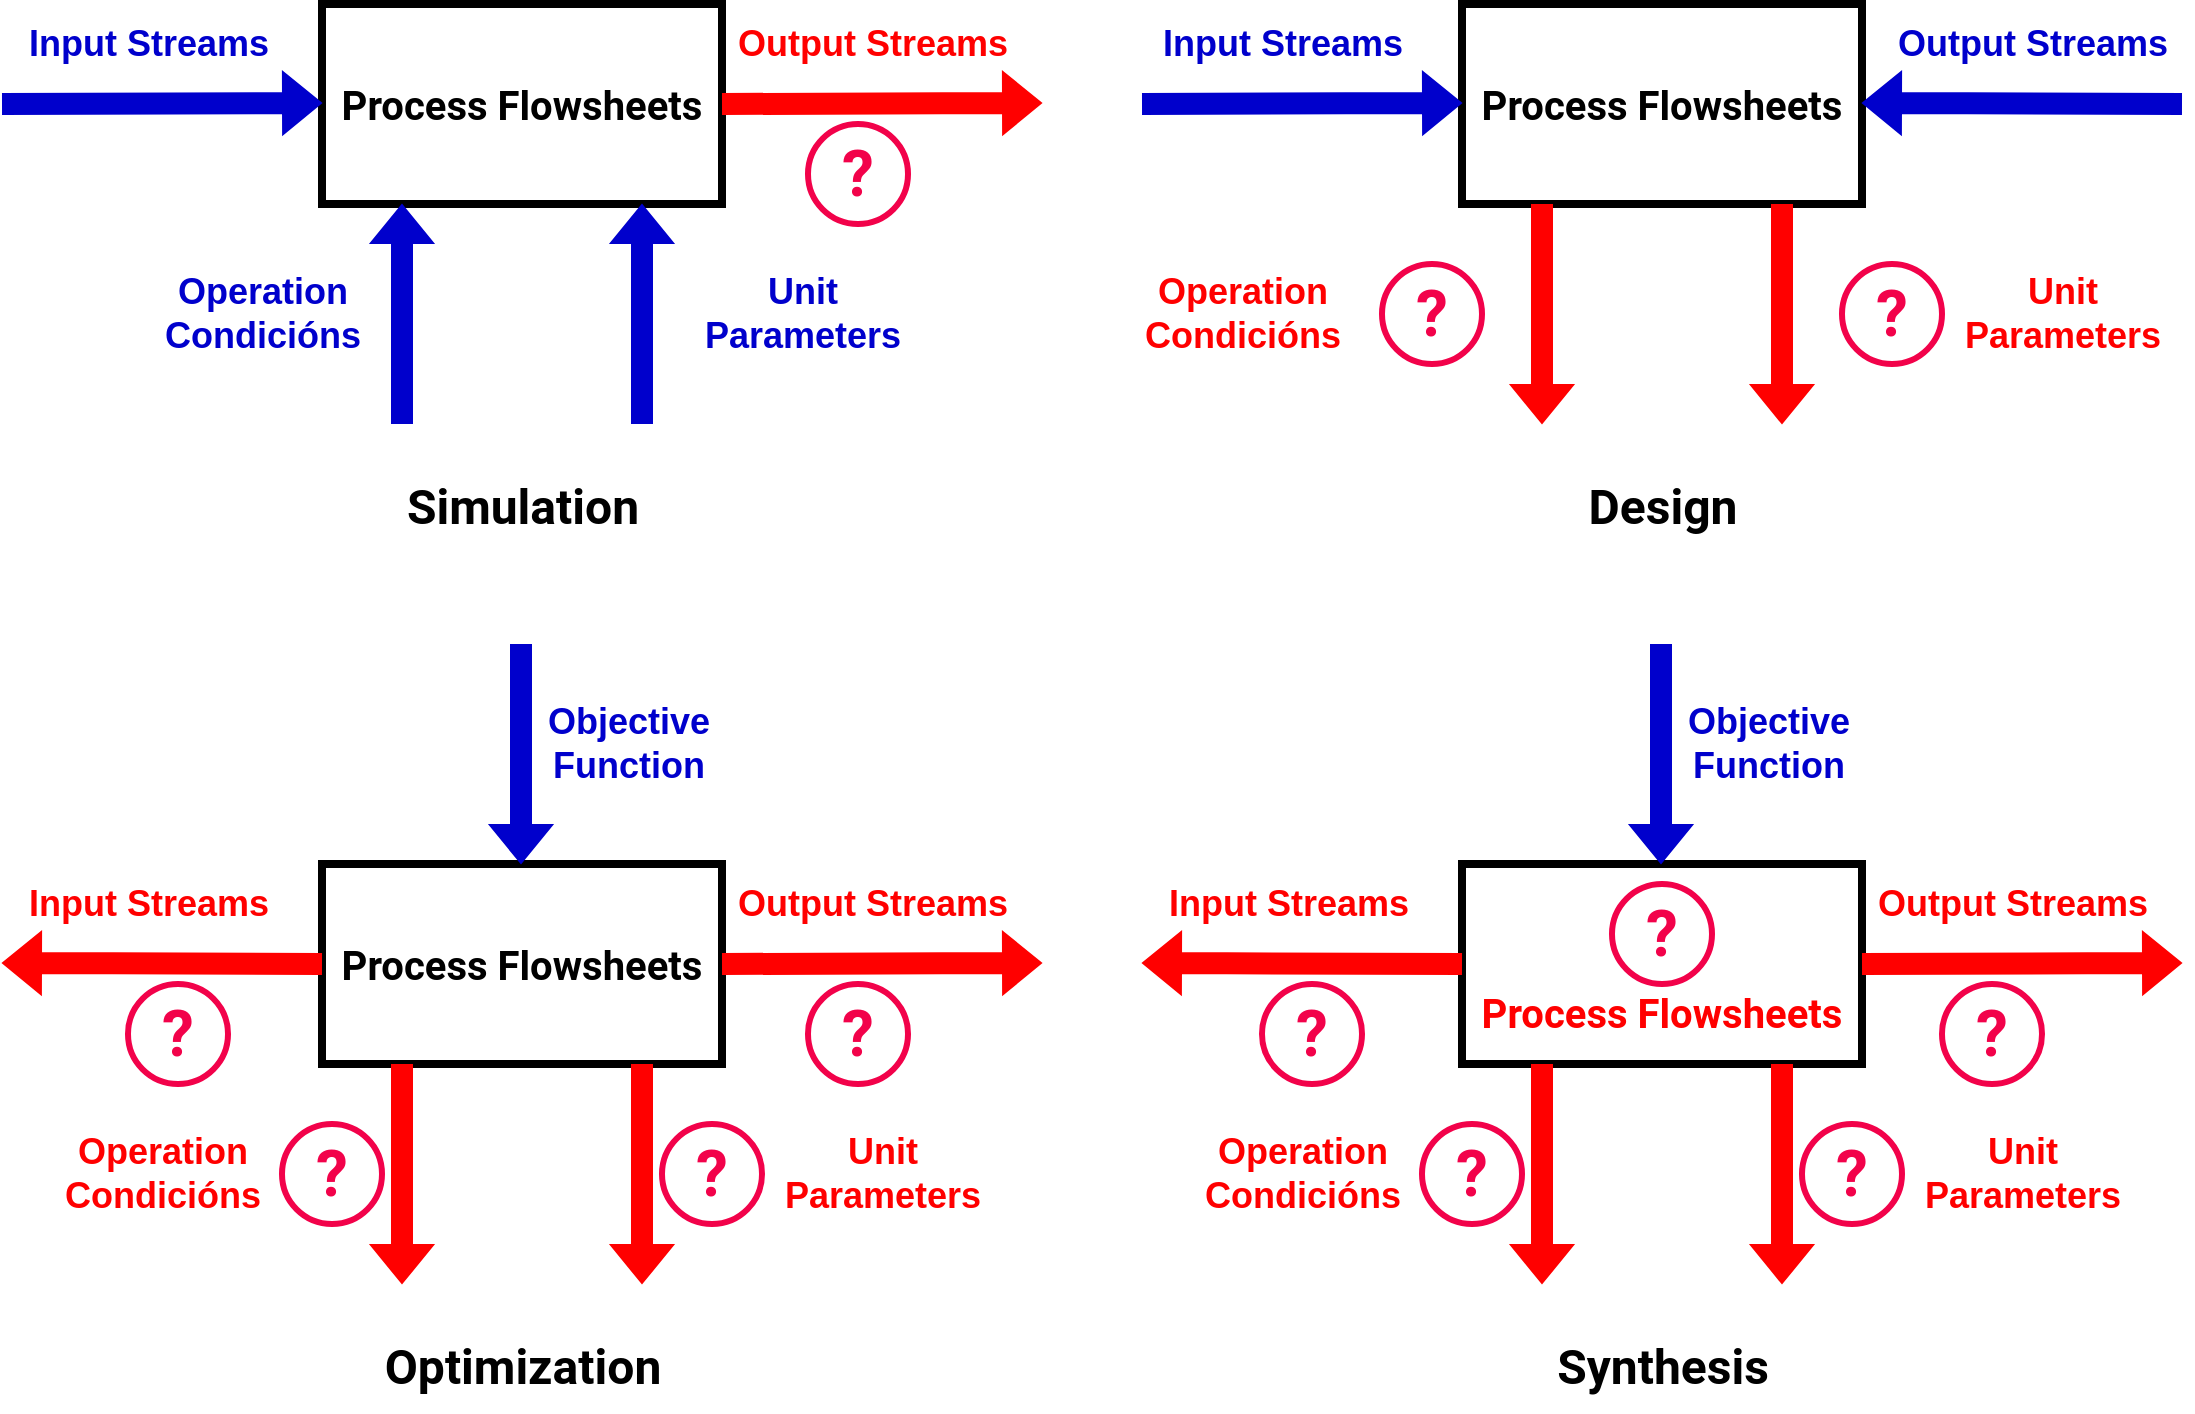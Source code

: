 <mxfile version="20.8.16" type="device"><diagram name="Página-1" id="pTVDhP8jEHn9viKis1j6"><mxGraphModel dx="1218" dy="1188" grid="1" gridSize="10" guides="1" tooltips="1" connect="1" arrows="1" fold="1" page="1" pageScale="1" pageWidth="1169" pageHeight="827" math="0" shadow="0"><root><mxCell id="0"/><mxCell id="1" parent="0"/><mxCell id="nzPaLg34RYbGuLbWeOjy-1" value="&lt;font size=&quot;1&quot; style=&quot;&quot; data-font-src=&quot;https://fonts.googleapis.com/css?family=Roboto&quot; face=&quot;Roboto&quot;&gt;&lt;b style=&quot;font-size: 20px;&quot;&gt;Process Flowsheets&lt;/b&gt;&lt;/font&gt;" style="rounded=0;whiteSpace=wrap;html=1;strokeWidth=4;" vertex="1" parent="1"><mxGeometry x="197" y="80" width="200" height="100" as="geometry"/></mxCell><mxCell id="nzPaLg34RYbGuLbWeOjy-3" value="&lt;font size=&quot;1&quot; style=&quot;&quot; data-font-src=&quot;https://fonts.googleapis.com/css?family=Roboto&quot; face=&quot;Roboto&quot;&gt;&lt;b style=&quot;font-size: 20px;&quot;&gt;Process Flowsheets&lt;/b&gt;&lt;/font&gt;" style="rounded=0;whiteSpace=wrap;html=1;strokeWidth=4;" vertex="1" parent="1"><mxGeometry x="767" y="80" width="200" height="100" as="geometry"/></mxCell><mxCell id="nzPaLg34RYbGuLbWeOjy-6" value="" style="shape=flexArrow;endArrow=classic;html=1;rounded=0;fontSize=17;fillColor=#0000CC;strokeColor=#0000CC;" edge="1" parent="1"><mxGeometry width="50" height="50" relative="1" as="geometry"><mxPoint x="37" y="130" as="sourcePoint"/><mxPoint x="197" y="129.5" as="targetPoint"/></mxGeometry></mxCell><mxCell id="nzPaLg34RYbGuLbWeOjy-8" value="&lt;font color=&quot;#0000cc&quot; style=&quot;font-size: 18px;&quot;&gt;&lt;b&gt;Input Streams&lt;/b&gt;&lt;/font&gt;" style="text;html=1;align=center;verticalAlign=middle;resizable=0;points=[];autosize=1;strokeColor=none;fillColor=none;fontSize=17;" vertex="1" parent="1"><mxGeometry x="40" y="80" width="140" height="40" as="geometry"/></mxCell><mxCell id="nzPaLg34RYbGuLbWeOjy-14" value="&lt;font color=&quot;#0000cc&quot; style=&quot;font-size: 18px;&quot;&gt;&lt;b&gt;Input Streams&lt;/b&gt;&lt;/font&gt;" style="text;html=1;align=center;verticalAlign=middle;resizable=0;points=[];autosize=1;strokeColor=none;fillColor=none;fontSize=17;" vertex="1" parent="1"><mxGeometry x="607" y="80" width="140" height="40" as="geometry"/></mxCell><mxCell id="nzPaLg34RYbGuLbWeOjy-15" value="" style="shape=flexArrow;endArrow=classic;html=1;rounded=0;fontSize=17;fillColor=#0000CC;strokeColor=#0000CC;" edge="1" parent="1"><mxGeometry width="50" height="50" relative="1" as="geometry"><mxPoint x="607" y="130" as="sourcePoint"/><mxPoint x="767" y="129.5" as="targetPoint"/></mxGeometry></mxCell><mxCell id="nzPaLg34RYbGuLbWeOjy-16" value="" style="shape=flexArrow;endArrow=classic;html=1;rounded=0;fontSize=17;fillColor=#0000CC;strokeColor=#0000CC;" edge="1" parent="1"><mxGeometry width="50" height="50" relative="1" as="geometry"><mxPoint x="1127" y="130" as="sourcePoint"/><mxPoint x="967" y="129.5" as="targetPoint"/></mxGeometry></mxCell><mxCell id="nzPaLg34RYbGuLbWeOjy-17" value="" style="shape=flexArrow;endArrow=classic;html=1;rounded=0;fontSize=17;fillColor=#FF0000;strokeColor=#FF0000;" edge="1" parent="1"><mxGeometry width="50" height="50" relative="1" as="geometry"><mxPoint x="397" y="130" as="sourcePoint"/><mxPoint x="557" y="129.5" as="targetPoint"/></mxGeometry></mxCell><mxCell id="nzPaLg34RYbGuLbWeOjy-18" value="&lt;font size=&quot;1&quot; data-font-src=&quot;https://fonts.googleapis.com/css?family=Roboto&quot; face=&quot;Roboto&quot; style=&quot;&quot;&gt;&lt;b style=&quot;font-size: 32px;&quot;&gt;?&lt;/b&gt;&lt;/font&gt;" style="ellipse;whiteSpace=wrap;html=1;aspect=fixed;fontSize=24;fontColor=#f2024a;strokeColor=#f2024a;strokeWidth=3;" vertex="1" parent="1"><mxGeometry x="440" y="140" width="50" height="50" as="geometry"/></mxCell><mxCell id="nzPaLg34RYbGuLbWeOjy-21" value="&lt;font size=&quot;1&quot; data-font-src=&quot;https://fonts.googleapis.com/css?family=Roboto&quot; face=&quot;Roboto&quot; style=&quot;&quot;&gt;&lt;b style=&quot;font-size: 32px;&quot;&gt;?&lt;/b&gt;&lt;/font&gt;" style="ellipse;whiteSpace=wrap;html=1;aspect=fixed;fontSize=24;fontColor=#f2024a;strokeColor=#f2024a;strokeWidth=3;" vertex="1" parent="1"><mxGeometry x="957" y="210" width="50" height="50" as="geometry"/></mxCell><mxCell id="nzPaLg34RYbGuLbWeOjy-22" value="&lt;font size=&quot;1&quot; data-font-src=&quot;https://fonts.googleapis.com/css?family=Roboto&quot; face=&quot;Roboto&quot; style=&quot;&quot;&gt;&lt;b style=&quot;font-size: 32px;&quot;&gt;?&lt;/b&gt;&lt;/font&gt;" style="ellipse;whiteSpace=wrap;html=1;aspect=fixed;fontSize=24;fontColor=#f2024a;strokeColor=#f2024a;strokeWidth=3;" vertex="1" parent="1"><mxGeometry x="727" y="210" width="50" height="50" as="geometry"/></mxCell><mxCell id="nzPaLg34RYbGuLbWeOjy-23" value="" style="shape=flexArrow;endArrow=classic;html=1;rounded=0;strokeColor=#0000CC;fontFamily=Roboto;fontSource=https%3A%2F%2Ffonts.googleapis.com%2Fcss%3Ffamily%3DRoboto;fontSize=32;fontColor=#0000CC;fillColor=#0000CC;labelBackgroundColor=#0000CC;" edge="1" parent="1"><mxGeometry width="50" height="50" relative="1" as="geometry"><mxPoint x="237" y="290" as="sourcePoint"/><mxPoint x="237" y="180" as="targetPoint"/></mxGeometry></mxCell><mxCell id="nzPaLg34RYbGuLbWeOjy-25" value="&lt;font color=&quot;#ff0000&quot; style=&quot;font-size: 18px;&quot;&gt;&lt;b&gt;Output Streams&lt;/b&gt;&lt;/font&gt;" style="text;html=1;align=center;verticalAlign=middle;resizable=0;points=[];autosize=1;strokeColor=none;fillColor=none;fontSize=17;" vertex="1" parent="1"><mxGeometry x="392" y="80" width="160" height="40" as="geometry"/></mxCell><mxCell id="nzPaLg34RYbGuLbWeOjy-26" value="&lt;font color=&quot;#0000cc&quot; style=&quot;font-size: 18px;&quot;&gt;&lt;b&gt;Output Streams&lt;/b&gt;&lt;/font&gt;" style="text;html=1;align=center;verticalAlign=middle;resizable=0;points=[];autosize=1;strokeColor=none;fillColor=none;fontSize=17;" vertex="1" parent="1"><mxGeometry x="972" y="80" width="160" height="40" as="geometry"/></mxCell><mxCell id="nzPaLg34RYbGuLbWeOjy-27" value="" style="shape=flexArrow;endArrow=classic;html=1;rounded=0;strokeColor=#0000CC;fontFamily=Roboto;fontSource=https%3A%2F%2Ffonts.googleapis.com%2Fcss%3Ffamily%3DRoboto;fontSize=32;fontColor=#0000CC;fillColor=#0000CC;labelBackgroundColor=#0000CC;" edge="1" parent="1"><mxGeometry width="50" height="50" relative="1" as="geometry"><mxPoint x="357" y="290" as="sourcePoint"/><mxPoint x="357" y="180" as="targetPoint"/></mxGeometry></mxCell><mxCell id="nzPaLg34RYbGuLbWeOjy-28" value="&lt;b&gt;&lt;font style=&quot;font-size: 24px;&quot;&gt;Simulation&lt;/font&gt;&lt;/b&gt;" style="text;html=1;align=center;verticalAlign=middle;resizable=0;points=[];autosize=1;strokeColor=none;fillColor=none;fontSize=32;fontFamily=Roboto;fontColor=#000000;" vertex="1" parent="1"><mxGeometry x="227" y="304" width="140" height="50" as="geometry"/></mxCell><mxCell id="nzPaLg34RYbGuLbWeOjy-29" value="&lt;b&gt;&lt;font style=&quot;font-size: 24px;&quot;&gt;Design&lt;/font&gt;&lt;/b&gt;" style="text;html=1;align=center;verticalAlign=middle;resizable=0;points=[];autosize=1;strokeColor=none;fillColor=none;fontSize=32;fontFamily=Roboto;fontColor=#000000;" vertex="1" parent="1"><mxGeometry x="817" y="304" width="100" height="50" as="geometry"/></mxCell><mxCell id="nzPaLg34RYbGuLbWeOjy-30" value="" style="shape=flexArrow;endArrow=classic;html=1;rounded=0;strokeColor=#FF0000;fontFamily=Roboto;fontSource=https%3A%2F%2Ffonts.googleapis.com%2Fcss%3Ffamily%3DRoboto;fontSize=32;fontColor=#0000CC;fillColor=#FF0000;labelBackgroundColor=#0000CC;" edge="1" parent="1"><mxGeometry width="50" height="50" relative="1" as="geometry"><mxPoint x="807" y="180" as="sourcePoint"/><mxPoint x="807" y="290" as="targetPoint"/></mxGeometry></mxCell><mxCell id="nzPaLg34RYbGuLbWeOjy-31" value="" style="shape=flexArrow;endArrow=classic;html=1;rounded=0;strokeColor=#FF0000;fontFamily=Roboto;fontSource=https%3A%2F%2Ffonts.googleapis.com%2Fcss%3Ffamily%3DRoboto;fontSize=32;fontColor=#0000CC;fillColor=#FF0000;labelBackgroundColor=#0000CC;" edge="1" parent="1"><mxGeometry width="50" height="50" relative="1" as="geometry"><mxPoint x="927" y="180" as="sourcePoint"/><mxPoint x="927" y="290" as="targetPoint"/></mxGeometry></mxCell><mxCell id="nzPaLg34RYbGuLbWeOjy-32" value="&lt;b&gt;&lt;font style=&quot;font-size: 18px;&quot; color=&quot;#ff0000&quot;&gt;Operation&lt;/font&gt;&lt;br&gt;&lt;/b&gt;&lt;font color=&quot;#ff0000&quot; style=&quot;font-size: 18px;&quot;&gt;&lt;b&gt;Condicións&lt;/b&gt;&lt;br&gt;&lt;/font&gt;" style="text;html=1;align=center;verticalAlign=middle;resizable=0;points=[];autosize=1;strokeColor=none;fillColor=none;fontSize=17;" vertex="1" parent="1"><mxGeometry x="597" y="205" width="120" height="60" as="geometry"/></mxCell><mxCell id="nzPaLg34RYbGuLbWeOjy-33" value="&lt;font color=&quot;#ff0000&quot; style=&quot;font-size: 18px;&quot;&gt;&lt;b&gt;Unit&lt;br&gt;Parameters&lt;/b&gt;&lt;br&gt;&lt;/font&gt;" style="text;html=1;align=center;verticalAlign=middle;resizable=0;points=[];autosize=1;strokeColor=none;fillColor=none;fontSize=17;" vertex="1" parent="1"><mxGeometry x="1007" y="205" width="120" height="60" as="geometry"/></mxCell><mxCell id="nzPaLg34RYbGuLbWeOjy-43" value="&lt;font size=&quot;1&quot; style=&quot;&quot; data-font-src=&quot;https://fonts.googleapis.com/css?family=Roboto&quot; face=&quot;Roboto&quot;&gt;&lt;b style=&quot;font-size: 20px;&quot;&gt;Process Flowsheets&lt;/b&gt;&lt;/font&gt;" style="rounded=0;whiteSpace=wrap;html=1;strokeWidth=4;" vertex="1" parent="1"><mxGeometry x="197" y="510" width="200" height="100" as="geometry"/></mxCell><mxCell id="nzPaLg34RYbGuLbWeOjy-44" value="" style="shape=flexArrow;endArrow=classic;html=1;rounded=0;fontSize=17;fillColor=#FF0000;strokeColor=#FF0000;" edge="1" parent="1"><mxGeometry width="50" height="50" relative="1" as="geometry"><mxPoint x="197" y="560" as="sourcePoint"/><mxPoint x="37" y="559.5" as="targetPoint"/></mxGeometry></mxCell><mxCell id="nzPaLg34RYbGuLbWeOjy-45" value="&lt;font color=&quot;#ff0000&quot; style=&quot;font-size: 18px;&quot;&gt;&lt;b style=&quot;&quot;&gt;Input Streams&lt;/b&gt;&lt;/font&gt;" style="text;html=1;align=center;verticalAlign=middle;resizable=0;points=[];autosize=1;strokeColor=none;fillColor=none;fontSize=17;" vertex="1" parent="1"><mxGeometry x="40" y="510" width="140" height="40" as="geometry"/></mxCell><mxCell id="nzPaLg34RYbGuLbWeOjy-46" value="" style="shape=flexArrow;endArrow=classic;html=1;rounded=0;fontSize=17;fillColor=#FF0000;strokeColor=#FF0000;" edge="1" parent="1"><mxGeometry width="50" height="50" relative="1" as="geometry"><mxPoint x="397" y="560" as="sourcePoint"/><mxPoint x="557" y="559.5" as="targetPoint"/></mxGeometry></mxCell><mxCell id="nzPaLg34RYbGuLbWeOjy-47" value="&lt;font size=&quot;1&quot; data-font-src=&quot;https://fonts.googleapis.com/css?family=Roboto&quot; face=&quot;Roboto&quot; style=&quot;&quot;&gt;&lt;b style=&quot;font-size: 32px;&quot;&gt;?&lt;/b&gt;&lt;/font&gt;" style="ellipse;whiteSpace=wrap;html=1;aspect=fixed;fontSize=24;fontColor=#f2024a;strokeColor=#f2024a;strokeWidth=3;" vertex="1" parent="1"><mxGeometry x="440" y="570" width="50" height="50" as="geometry"/></mxCell><mxCell id="nzPaLg34RYbGuLbWeOjy-48" value="" style="shape=flexArrow;endArrow=classic;html=1;rounded=0;strokeColor=#FF0000;fontFamily=Roboto;fontSource=https%3A%2F%2Ffonts.googleapis.com%2Fcss%3Ffamily%3DRoboto;fontSize=32;fontColor=#FF0000;fillColor=#FF0000;labelBackgroundColor=#FF0000;" edge="1" parent="1"><mxGeometry width="50" height="50" relative="1" as="geometry"><mxPoint x="237" y="610" as="sourcePoint"/><mxPoint x="237" y="720" as="targetPoint"/></mxGeometry></mxCell><mxCell id="nzPaLg34RYbGuLbWeOjy-49" value="&lt;font color=&quot;#ff0000&quot; style=&quot;font-size: 18px;&quot;&gt;&lt;b&gt;Output Streams&lt;/b&gt;&lt;/font&gt;" style="text;html=1;align=center;verticalAlign=middle;resizable=0;points=[];autosize=1;strokeColor=none;fillColor=none;fontSize=17;" vertex="1" parent="1"><mxGeometry x="392" y="510" width="160" height="40" as="geometry"/></mxCell><mxCell id="nzPaLg34RYbGuLbWeOjy-50" value="" style="shape=flexArrow;endArrow=classic;html=1;rounded=0;strokeColor=#FF0000;fontFamily=Roboto;fontSource=https%3A%2F%2Ffonts.googleapis.com%2Fcss%3Ffamily%3DRoboto;fontSize=32;fontColor=#0000CC;fillColor=#FF0000;labelBackgroundColor=#0000CC;" edge="1" parent="1"><mxGeometry width="50" height="50" relative="1" as="geometry"><mxPoint x="357" y="610" as="sourcePoint"/><mxPoint x="357" y="720" as="targetPoint"/></mxGeometry></mxCell><mxCell id="nzPaLg34RYbGuLbWeOjy-51" value="&lt;b&gt;&lt;font style=&quot;font-size: 24px;&quot;&gt;Optimization&lt;/font&gt;&lt;/b&gt;" style="text;html=1;align=center;verticalAlign=middle;resizable=0;points=[];autosize=1;strokeColor=none;fillColor=none;fontSize=32;fontFamily=Roboto;fontColor=#000000;" vertex="1" parent="1"><mxGeometry x="217" y="734" width="160" height="50" as="geometry"/></mxCell><mxCell id="nzPaLg34RYbGuLbWeOjy-52" value="&lt;font size=&quot;1&quot; data-font-src=&quot;https://fonts.googleapis.com/css?family=Roboto&quot; face=&quot;Roboto&quot; style=&quot;&quot;&gt;&lt;b style=&quot;font-size: 32px;&quot;&gt;?&lt;/b&gt;&lt;/font&gt;" style="ellipse;whiteSpace=wrap;html=1;aspect=fixed;fontSize=24;fontColor=#f2024a;strokeColor=#f2024a;strokeWidth=3;direction=south;" vertex="1" parent="1"><mxGeometry x="100" y="570" width="50" height="50" as="geometry"/></mxCell><mxCell id="nzPaLg34RYbGuLbWeOjy-54" value="" style="shape=flexArrow;endArrow=classic;html=1;rounded=0;strokeColor=#0000CC;fontFamily=Roboto;fontSource=https%3A%2F%2Ffonts.googleapis.com%2Fcss%3Ffamily%3DRoboto;fontSize=32;fontColor=#0000CC;fillColor=#0000CC;labelBackgroundColor=#0000CC;" edge="1" parent="1"><mxGeometry width="50" height="50" relative="1" as="geometry"><mxPoint x="296.5" y="400" as="sourcePoint"/><mxPoint x="296.5" y="510" as="targetPoint"/></mxGeometry></mxCell><mxCell id="nzPaLg34RYbGuLbWeOjy-55" value="&lt;font style=&quot;font-size: 18px;&quot;&gt;&lt;b&gt;Objective&lt;br&gt;Function&lt;br&gt;&lt;/b&gt;&lt;/font&gt;" style="text;html=1;align=center;verticalAlign=middle;resizable=0;points=[];autosize=1;strokeColor=none;fillColor=none;fontSize=17;fontColor=#0000CC;" vertex="1" parent="1"><mxGeometry x="300" y="420" width="100" height="60" as="geometry"/></mxCell><mxCell id="nzPaLg34RYbGuLbWeOjy-56" value="&lt;font size=&quot;1&quot; data-font-src=&quot;https://fonts.googleapis.com/css?family=Roboto&quot; face=&quot;Roboto&quot; style=&quot;&quot;&gt;&lt;b style=&quot;font-size: 32px;&quot;&gt;?&lt;/b&gt;&lt;/font&gt;" style="ellipse;whiteSpace=wrap;html=1;aspect=fixed;fontSize=24;fontColor=#f2024a;strokeColor=#f2024a;strokeWidth=3;" vertex="1" parent="1"><mxGeometry x="367" y="640" width="50" height="50" as="geometry"/></mxCell><mxCell id="nzPaLg34RYbGuLbWeOjy-57" value="&lt;font size=&quot;1&quot; data-font-src=&quot;https://fonts.googleapis.com/css?family=Roboto&quot; face=&quot;Roboto&quot; style=&quot;&quot;&gt;&lt;b style=&quot;font-size: 32px;&quot;&gt;?&lt;/b&gt;&lt;/font&gt;" style="ellipse;whiteSpace=wrap;html=1;aspect=fixed;fontSize=24;fontColor=#f2024a;strokeColor=#f2024a;strokeWidth=3;" vertex="1" parent="1"><mxGeometry x="177" y="640" width="50" height="50" as="geometry"/></mxCell><mxCell id="nzPaLg34RYbGuLbWeOjy-58" value="&lt;font color=&quot;#ff0000&quot; size=&quot;1&quot; style=&quot;&quot; data-font-src=&quot;https://fonts.googleapis.com/css?family=Roboto&quot; face=&quot;Roboto&quot;&gt;&lt;b style=&quot;font-size: 20px;&quot;&gt;&lt;br&gt;&lt;br&gt;Process Flowsheets&lt;/b&gt;&lt;/font&gt;" style="rounded=0;whiteSpace=wrap;html=1;strokeWidth=4;" vertex="1" parent="1"><mxGeometry x="767" y="510" width="200" height="100" as="geometry"/></mxCell><mxCell id="nzPaLg34RYbGuLbWeOjy-59" value="" style="shape=flexArrow;endArrow=classic;html=1;rounded=0;fontSize=17;fillColor=#FF0000;strokeColor=#FF0000;" edge="1" parent="1"><mxGeometry width="50" height="50" relative="1" as="geometry"><mxPoint x="767" y="560" as="sourcePoint"/><mxPoint x="607" y="559.5" as="targetPoint"/></mxGeometry></mxCell><mxCell id="nzPaLg34RYbGuLbWeOjy-60" value="&lt;font color=&quot;#ff0000&quot; style=&quot;font-size: 18px;&quot;&gt;&lt;b style=&quot;&quot;&gt;Input Streams&lt;/b&gt;&lt;/font&gt;" style="text;html=1;align=center;verticalAlign=middle;resizable=0;points=[];autosize=1;strokeColor=none;fillColor=none;fontSize=17;" vertex="1" parent="1"><mxGeometry x="610" y="510" width="140" height="40" as="geometry"/></mxCell><mxCell id="nzPaLg34RYbGuLbWeOjy-61" value="" style="shape=flexArrow;endArrow=classic;html=1;rounded=0;fontSize=17;fillColor=#FF0000;strokeColor=#FF0000;" edge="1" parent="1"><mxGeometry width="50" height="50" relative="1" as="geometry"><mxPoint x="967" y="560" as="sourcePoint"/><mxPoint x="1127" y="559.5" as="targetPoint"/></mxGeometry></mxCell><mxCell id="nzPaLg34RYbGuLbWeOjy-62" value="&lt;font size=&quot;1&quot; data-font-src=&quot;https://fonts.googleapis.com/css?family=Roboto&quot; face=&quot;Roboto&quot; style=&quot;&quot;&gt;&lt;b style=&quot;font-size: 32px;&quot;&gt;?&lt;/b&gt;&lt;/font&gt;" style="ellipse;whiteSpace=wrap;html=1;aspect=fixed;fontSize=24;fontColor=#f2024a;strokeColor=#f2024a;strokeWidth=3;" vertex="1" parent="1"><mxGeometry x="1007" y="570" width="50" height="50" as="geometry"/></mxCell><mxCell id="nzPaLg34RYbGuLbWeOjy-63" value="" style="shape=flexArrow;endArrow=classic;html=1;rounded=0;strokeColor=#FF0000;fontFamily=Roboto;fontSource=https%3A%2F%2Ffonts.googleapis.com%2Fcss%3Ffamily%3DRoboto;fontSize=32;fontColor=#FF0000;fillColor=#FF0000;labelBackgroundColor=#FF0000;" edge="1" parent="1"><mxGeometry width="50" height="50" relative="1" as="geometry"><mxPoint x="807" y="610" as="sourcePoint"/><mxPoint x="807" y="720" as="targetPoint"/></mxGeometry></mxCell><mxCell id="nzPaLg34RYbGuLbWeOjy-64" value="&lt;font color=&quot;#ff0000&quot; style=&quot;font-size: 18px;&quot;&gt;&lt;b&gt;Output Streams&lt;/b&gt;&lt;/font&gt;" style="text;html=1;align=center;verticalAlign=middle;resizable=0;points=[];autosize=1;strokeColor=none;fillColor=none;fontSize=17;" vertex="1" parent="1"><mxGeometry x="962" y="510" width="160" height="40" as="geometry"/></mxCell><mxCell id="nzPaLg34RYbGuLbWeOjy-65" value="" style="shape=flexArrow;endArrow=classic;html=1;rounded=0;strokeColor=#FF0000;fontFamily=Roboto;fontSource=https%3A%2F%2Ffonts.googleapis.com%2Fcss%3Ffamily%3DRoboto;fontSize=32;fontColor=#0000CC;fillColor=#FF0000;labelBackgroundColor=#0000CC;" edge="1" parent="1"><mxGeometry width="50" height="50" relative="1" as="geometry"><mxPoint x="927" y="610" as="sourcePoint"/><mxPoint x="927" y="720" as="targetPoint"/></mxGeometry></mxCell><mxCell id="nzPaLg34RYbGuLbWeOjy-66" value="&lt;b&gt;&lt;font style=&quot;font-size: 24px;&quot;&gt;Synthesis&lt;/font&gt;&lt;/b&gt;" style="text;html=1;align=center;verticalAlign=middle;resizable=0;points=[];autosize=1;strokeColor=none;fillColor=none;fontSize=32;fontFamily=Roboto;fontColor=#000000;" vertex="1" parent="1"><mxGeometry x="802" y="734" width="130" height="50" as="geometry"/></mxCell><mxCell id="nzPaLg34RYbGuLbWeOjy-67" value="&lt;font size=&quot;1&quot; data-font-src=&quot;https://fonts.googleapis.com/css?family=Roboto&quot; face=&quot;Roboto&quot; style=&quot;&quot;&gt;&lt;b style=&quot;font-size: 32px;&quot;&gt;?&lt;/b&gt;&lt;/font&gt;" style="ellipse;whiteSpace=wrap;html=1;aspect=fixed;fontSize=24;fontColor=#f2024a;strokeColor=#f2024a;strokeWidth=3;direction=south;" vertex="1" parent="1"><mxGeometry x="667" y="570" width="50" height="50" as="geometry"/></mxCell><mxCell id="nzPaLg34RYbGuLbWeOjy-68" value="" style="shape=flexArrow;endArrow=classic;html=1;rounded=0;strokeColor=#0000CC;fontFamily=Roboto;fontSource=https%3A%2F%2Ffonts.googleapis.com%2Fcss%3Ffamily%3DRoboto;fontSize=32;fontColor=#0000CC;fillColor=#0000CC;labelBackgroundColor=#0000CC;" edge="1" parent="1"><mxGeometry width="50" height="50" relative="1" as="geometry"><mxPoint x="866.5" y="400" as="sourcePoint"/><mxPoint x="866.5" y="510" as="targetPoint"/></mxGeometry></mxCell><mxCell id="nzPaLg34RYbGuLbWeOjy-69" value="&lt;font style=&quot;font-size: 18px;&quot;&gt;&lt;b&gt;Objective&lt;br&gt;Function&lt;br&gt;&lt;/b&gt;&lt;/font&gt;" style="text;html=1;align=center;verticalAlign=middle;resizable=0;points=[];autosize=1;strokeColor=none;fillColor=none;fontSize=17;fontColor=#0000CC;" vertex="1" parent="1"><mxGeometry x="870" y="420" width="100" height="60" as="geometry"/></mxCell><mxCell id="nzPaLg34RYbGuLbWeOjy-70" value="&lt;font size=&quot;1&quot; data-font-src=&quot;https://fonts.googleapis.com/css?family=Roboto&quot; face=&quot;Roboto&quot; style=&quot;&quot;&gt;&lt;b style=&quot;font-size: 32px;&quot;&gt;?&lt;/b&gt;&lt;/font&gt;" style="ellipse;whiteSpace=wrap;html=1;aspect=fixed;fontSize=24;fontColor=#f2024a;strokeColor=#f2024a;strokeWidth=3;" vertex="1" parent="1"><mxGeometry x="937" y="640" width="50" height="50" as="geometry"/></mxCell><mxCell id="nzPaLg34RYbGuLbWeOjy-71" value="&lt;font size=&quot;1&quot; data-font-src=&quot;https://fonts.googleapis.com/css?family=Roboto&quot; face=&quot;Roboto&quot; style=&quot;&quot;&gt;&lt;b style=&quot;font-size: 32px;&quot;&gt;?&lt;/b&gt;&lt;/font&gt;" style="ellipse;whiteSpace=wrap;html=1;aspect=fixed;fontSize=24;fontColor=#f2024a;strokeColor=#f2024a;strokeWidth=3;" vertex="1" parent="1"><mxGeometry x="747" y="640" width="50" height="50" as="geometry"/></mxCell><mxCell id="nzPaLg34RYbGuLbWeOjy-86" value="&lt;font size=&quot;1&quot; data-font-src=&quot;https://fonts.googleapis.com/css?family=Roboto&quot; face=&quot;Roboto&quot; style=&quot;&quot;&gt;&lt;b style=&quot;font-size: 32px;&quot;&gt;?&lt;/b&gt;&lt;/font&gt;" style="ellipse;whiteSpace=wrap;html=1;aspect=fixed;fontSize=24;fontColor=#f2024a;strokeColor=#f2024a;strokeWidth=3;" vertex="1" parent="1"><mxGeometry x="842" y="520" width="50" height="50" as="geometry"/></mxCell><mxCell id="nzPaLg34RYbGuLbWeOjy-87" value="&lt;b&gt;&lt;font style=&quot;font-size: 18px;&quot;&gt;Operation&lt;/font&gt;&lt;br&gt;&lt;/b&gt;&lt;font style=&quot;font-size: 18px;&quot;&gt;&lt;b&gt;Condicións&lt;/b&gt;&lt;br&gt;&lt;/font&gt;" style="text;html=1;align=center;verticalAlign=middle;resizable=0;points=[];autosize=1;strokeColor=none;fillColor=none;fontSize=17;fontColor=#0000CC;" vertex="1" parent="1"><mxGeometry x="107" y="205" width="120" height="60" as="geometry"/></mxCell><mxCell id="nzPaLg34RYbGuLbWeOjy-89" value="&lt;font style=&quot;font-size: 18px;&quot;&gt;&lt;b&gt;Unit&lt;br&gt;Parameters&lt;/b&gt;&lt;br&gt;&lt;/font&gt;" style="text;html=1;align=center;verticalAlign=middle;resizable=0;points=[];autosize=1;strokeColor=none;fillColor=none;fontSize=17;fontColor=#0000CC;" vertex="1" parent="1"><mxGeometry x="377" y="205" width="120" height="60" as="geometry"/></mxCell><mxCell id="nzPaLg34RYbGuLbWeOjy-90" value="&lt;b&gt;&lt;font style=&quot;font-size: 18px;&quot; color=&quot;#ff0000&quot;&gt;Operation&lt;/font&gt;&lt;br&gt;&lt;/b&gt;&lt;font color=&quot;#ff0000&quot; style=&quot;font-size: 18px;&quot;&gt;&lt;b&gt;Condicións&lt;/b&gt;&lt;br&gt;&lt;/font&gt;" style="text;html=1;align=center;verticalAlign=middle;resizable=0;points=[];autosize=1;strokeColor=none;fillColor=none;fontSize=17;" vertex="1" parent="1"><mxGeometry x="627" y="635" width="120" height="60" as="geometry"/></mxCell><mxCell id="nzPaLg34RYbGuLbWeOjy-91" value="&lt;b&gt;&lt;font style=&quot;font-size: 18px;&quot; color=&quot;#ff0000&quot;&gt;Operation&lt;/font&gt;&lt;br&gt;&lt;/b&gt;&lt;font color=&quot;#ff0000&quot; style=&quot;font-size: 18px;&quot;&gt;&lt;b&gt;Condicións&lt;/b&gt;&lt;br&gt;&lt;/font&gt;" style="text;html=1;align=center;verticalAlign=middle;resizable=0;points=[];autosize=1;strokeColor=none;fillColor=none;fontSize=17;" vertex="1" parent="1"><mxGeometry x="57" y="635" width="120" height="60" as="geometry"/></mxCell><mxCell id="nzPaLg34RYbGuLbWeOjy-92" value="&lt;font color=&quot;#ff0000&quot; style=&quot;font-size: 18px;&quot;&gt;&lt;b&gt;Unit&lt;br&gt;Parameters&lt;/b&gt;&lt;br&gt;&lt;/font&gt;" style="text;html=1;align=center;verticalAlign=middle;resizable=0;points=[];autosize=1;strokeColor=none;fillColor=none;fontSize=17;" vertex="1" parent="1"><mxGeometry x="987" y="635" width="120" height="60" as="geometry"/></mxCell><mxCell id="nzPaLg34RYbGuLbWeOjy-93" value="&lt;font color=&quot;#ff0000&quot; style=&quot;font-size: 18px;&quot;&gt;&lt;b&gt;Unit&lt;br&gt;Parameters&lt;/b&gt;&lt;br&gt;&lt;/font&gt;" style="text;html=1;align=center;verticalAlign=middle;resizable=0;points=[];autosize=1;strokeColor=none;fillColor=none;fontSize=17;" vertex="1" parent="1"><mxGeometry x="417" y="635" width="120" height="60" as="geometry"/></mxCell></root></mxGraphModel></diagram></mxfile>